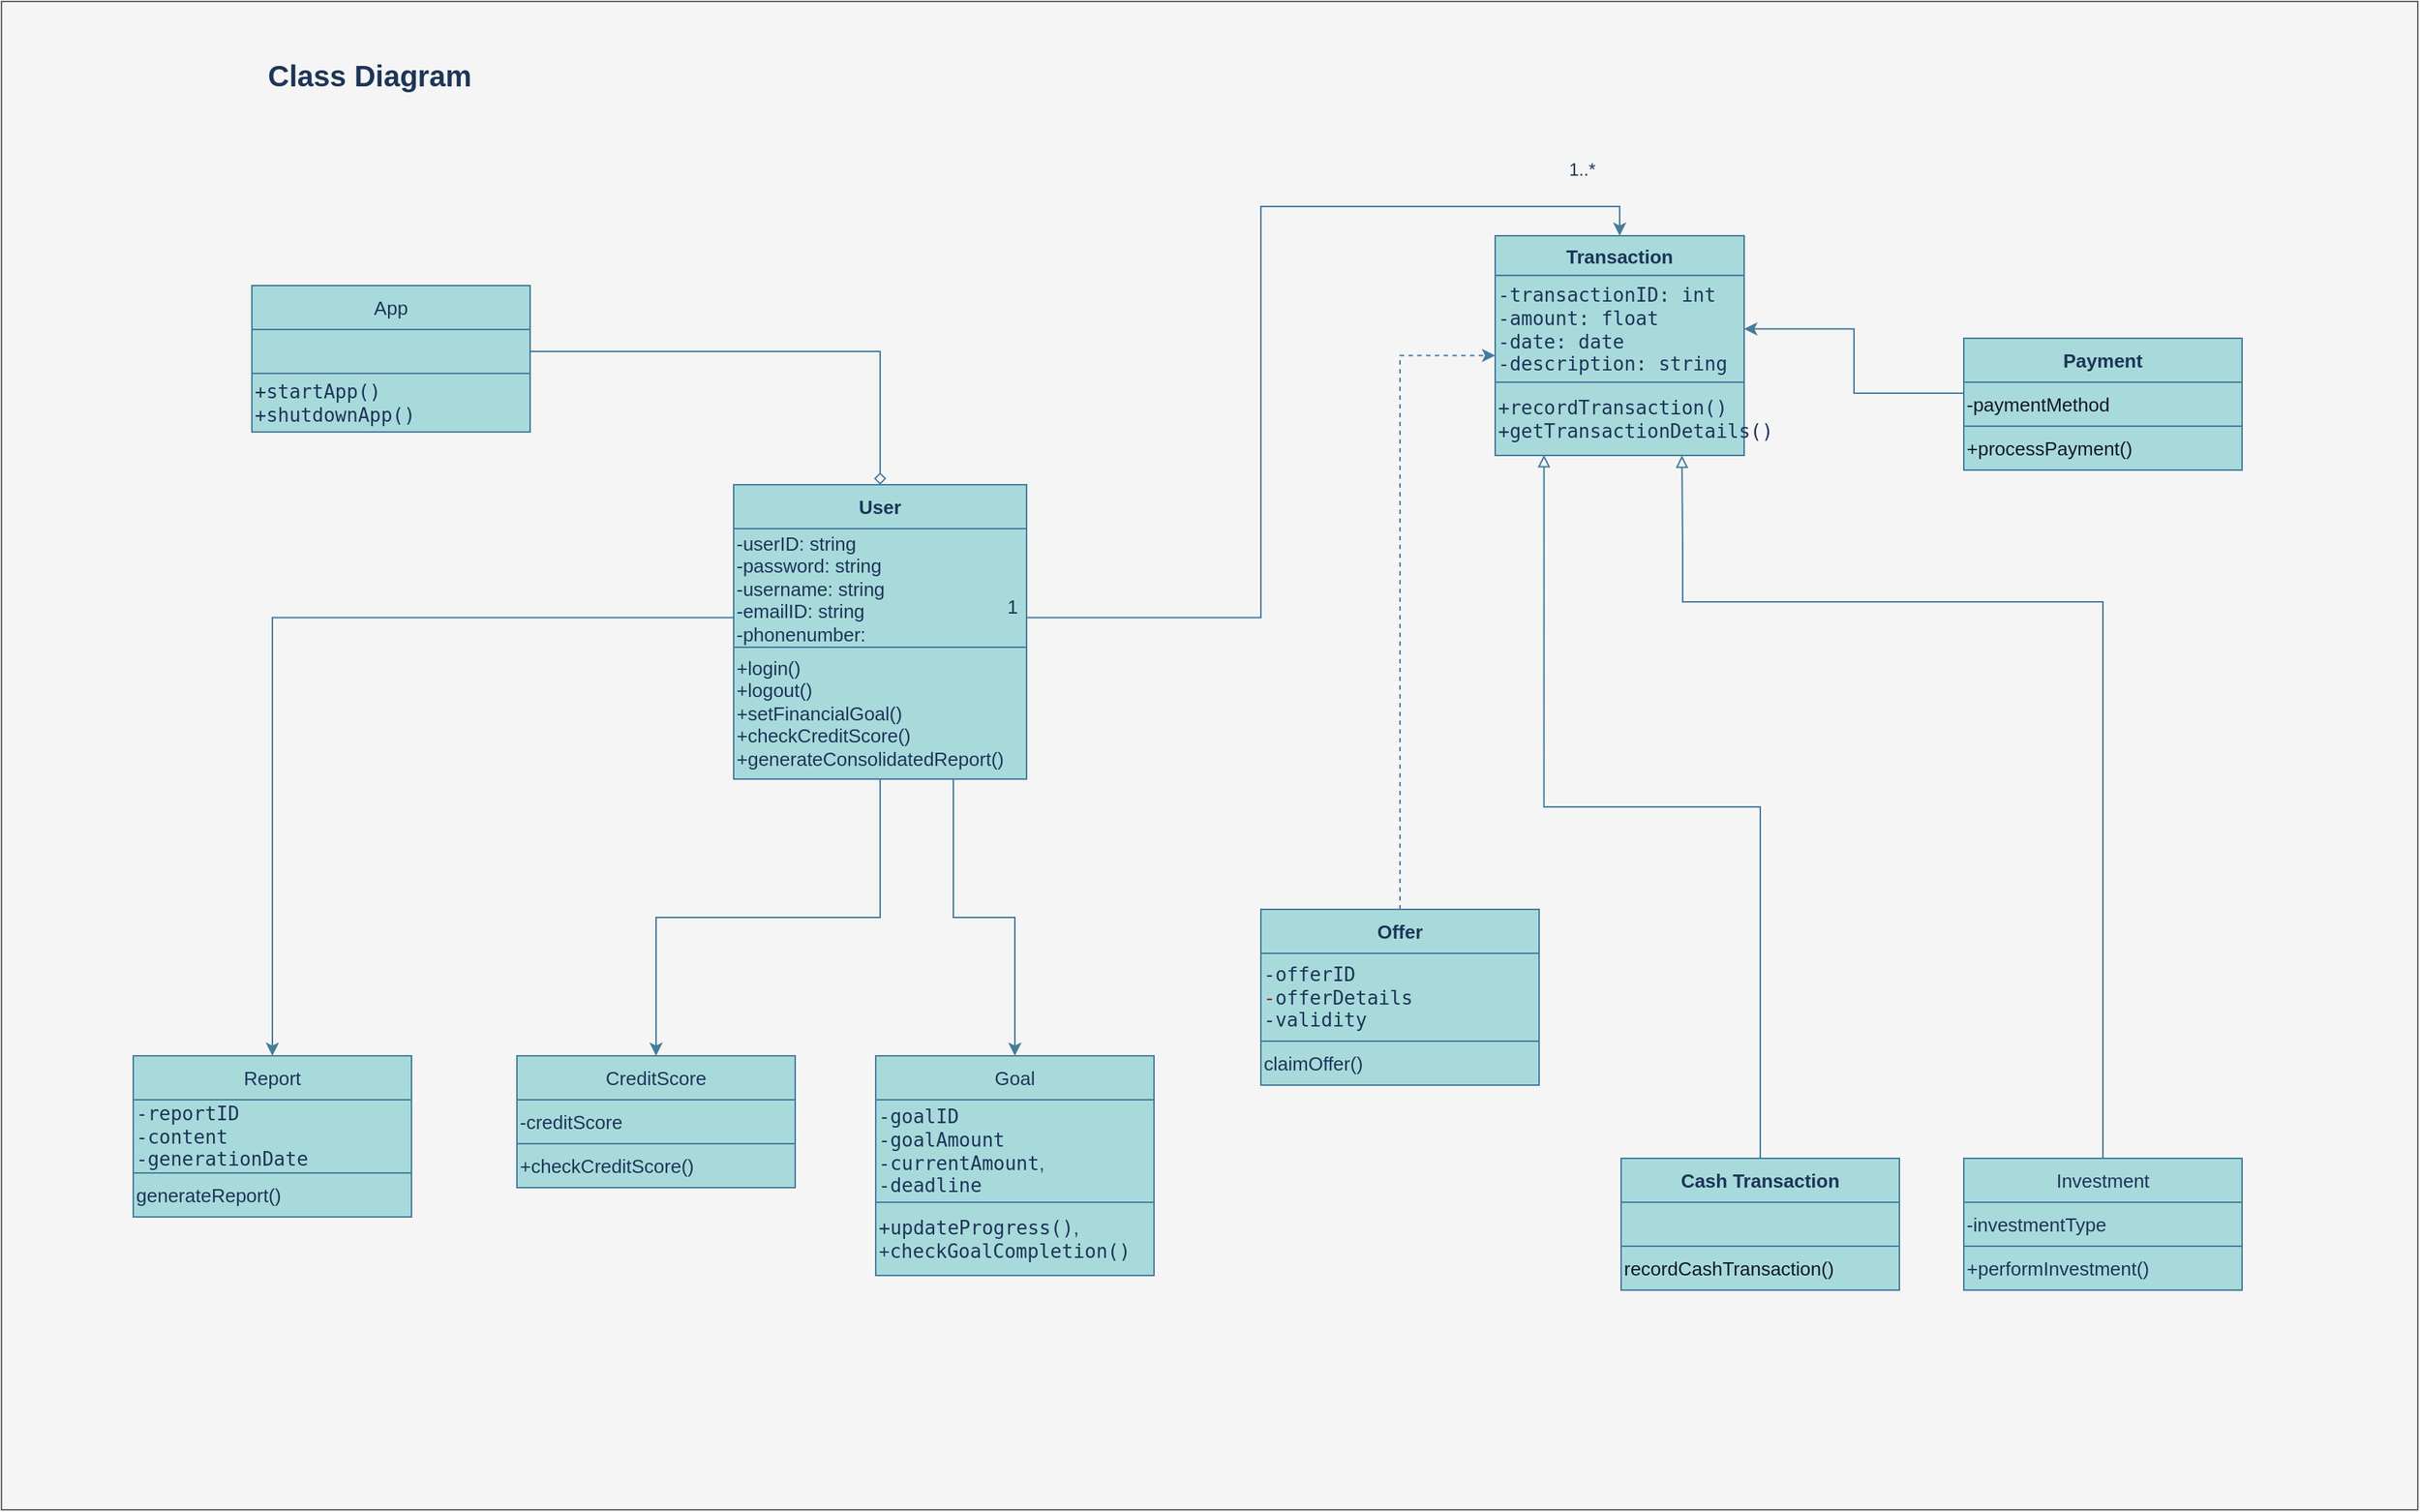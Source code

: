 <mxfile version="22.1.5" type="device">
  <diagram id="C5RBs43oDa-KdzZeNtuy" name="Page-1">
    <mxGraphModel dx="2586" dy="1241" grid="1" gridSize="10" guides="1" tooltips="1" connect="1" arrows="1" fold="1" page="1" pageScale="1" pageWidth="827" pageHeight="1169" math="0" shadow="0">
      <root>
        <mxCell id="WIyWlLk6GJQsqaUBKTNV-0" />
        <mxCell id="WIyWlLk6GJQsqaUBKTNV-1" parent="WIyWlLk6GJQsqaUBKTNV-0" />
        <mxCell id="Fd76TF8CarXc3OrAhvnu-75" value="" style="rounded=0;whiteSpace=wrap;html=1;strokeColor=#666666;fontColor=#333333;fillColor=#f5f5f5;" vertex="1" parent="WIyWlLk6GJQsqaUBKTNV-1">
          <mxGeometry x="40" width="1650" height="1030" as="geometry" />
        </mxCell>
        <mxCell id="Fd76TF8CarXc3OrAhvnu-18" value="Payment" style="rounded=0;html=1;fontStyle=1;fontSize=13;fontFamily=Helvetica;labelBackgroundColor=none;fillColor=#A8DADC;strokeColor=#457B9D;fontColor=#1D3557;labelBorderColor=none;whiteSpace=wrap;" vertex="1" parent="WIyWlLk6GJQsqaUBKTNV-1">
          <mxGeometry x="1380" y="230" width="190" height="30" as="geometry" />
        </mxCell>
        <mxCell id="Fd76TF8CarXc3OrAhvnu-73" style="edgeStyle=orthogonalEdgeStyle;rounded=0;orthogonalLoop=1;jettySize=auto;html=1;exitX=0;exitY=0.25;exitDx=0;exitDy=0;entryX=1;entryY=0.5;entryDx=0;entryDy=0;strokeColor=#457B9D;fontColor=#1D3557;fillColor=#A8DADC;fontSize=13;" edge="1" parent="WIyWlLk6GJQsqaUBKTNV-1" source="Fd76TF8CarXc3OrAhvnu-19" target="Fd76TF8CarXc3OrAhvnu-16">
          <mxGeometry relative="1" as="geometry" />
        </mxCell>
        <mxCell id="Fd76TF8CarXc3OrAhvnu-19" value="&lt;span style=&quot;color: rgb(17, 24, 39); font-size: 13px; font-style: normal; font-variant-ligatures: normal; font-variant-caps: normal; letter-spacing: normal; orphans: 2; text-indent: 0px; text-transform: none; widows: 2; word-spacing: 0px; -webkit-text-stroke-width: 0px; text-decoration-thickness: initial; text-decoration-style: initial; text-decoration-color: initial; float: none; display: inline !important;&quot;&gt;-paymentMethod&lt;/span&gt;" style="rounded=0;html=1;align=left;fontStyle=0;fontSize=13;fontFamily=Helvetica;labelBackgroundColor=none;fillColor=#A8DADC;strokeColor=#457B9D;fontColor=#1D3557;labelBorderColor=none;whiteSpace=wrap;" vertex="1" parent="WIyWlLk6GJQsqaUBKTNV-1">
          <mxGeometry x="1380" y="260" width="190" height="30" as="geometry" />
        </mxCell>
        <mxCell id="Fd76TF8CarXc3OrAhvnu-20" value="&lt;span style=&quot;color: rgb(17, 24, 39); font-size: 13px; font-style: normal; font-variant-ligatures: normal; font-variant-caps: normal; letter-spacing: normal; orphans: 2; text-align: left; text-indent: 0px; text-transform: none; widows: 2; word-spacing: 0px; -webkit-text-stroke-width: 0px; text-decoration-thickness: initial; text-decoration-style: initial; text-decoration-color: initial; float: none; display: inline !important;&quot;&gt;+processPayment()&lt;/span&gt;" style="rounded=0;html=1;align=left;fontStyle=0;fontSize=13;fontFamily=Helvetica;labelBackgroundColor=none;fillColor=#A8DADC;strokeColor=#457B9D;fontColor=#1D3557;labelBorderColor=none;whiteSpace=wrap;" vertex="1" parent="WIyWlLk6GJQsqaUBKTNV-1">
          <mxGeometry x="1380" y="290" width="190" height="30" as="geometry" />
        </mxCell>
        <mxCell id="Fd76TF8CarXc3OrAhvnu-58" style="edgeStyle=orthogonalEdgeStyle;rounded=0;orthogonalLoop=1;jettySize=auto;html=1;exitX=0.5;exitY=0;exitDx=0;exitDy=0;entryX=0.196;entryY=0.992;entryDx=0;entryDy=0;strokeColor=#457B9D;fontColor=default;fillColor=#A8DADC;endArrow=block;endFill=0;labelBorderColor=none;labelBackgroundColor=none;entryPerimeter=0;fontSize=13;" edge="1" parent="WIyWlLk6GJQsqaUBKTNV-1" source="Fd76TF8CarXc3OrAhvnu-21" target="Fd76TF8CarXc3OrAhvnu-17">
          <mxGeometry relative="1" as="geometry" />
        </mxCell>
        <mxCell id="Fd76TF8CarXc3OrAhvnu-21" value="Cash Transaction" style="rounded=0;html=1;fontStyle=1;fontSize=13;fontFamily=Helvetica;labelBackgroundColor=none;fillColor=#A8DADC;strokeColor=#457B9D;fontColor=#1D3557;labelBorderColor=none;whiteSpace=wrap;" vertex="1" parent="WIyWlLk6GJQsqaUBKTNV-1">
          <mxGeometry x="1146" y="790" width="190" height="30" as="geometry" />
        </mxCell>
        <mxCell id="Fd76TF8CarXc3OrAhvnu-22" value="" style="rounded=0;html=1;align=left;fontStyle=0;fontSize=13;fontFamily=Helvetica;labelBackgroundColor=none;fillColor=#A8DADC;strokeColor=#457B9D;fontColor=#1D3557;labelBorderColor=none;whiteSpace=wrap;" vertex="1" parent="WIyWlLk6GJQsqaUBKTNV-1">
          <mxGeometry x="1146" y="820" width="190" height="30" as="geometry" />
        </mxCell>
        <mxCell id="Fd76TF8CarXc3OrAhvnu-23" value="&lt;font style=&quot;font-size: 13px;&quot;&gt;&lt;span style=&quot;color: rgb(17, 24, 39); font-style: normal; font-variant-ligatures: normal; font-variant-caps: normal; letter-spacing: normal; orphans: 2; text-align: left; text-indent: 0px; text-transform: none; widows: 2; word-spacing: 0px; -webkit-text-stroke-width: 0px; text-decoration-thickness: initial; text-decoration-style: initial; text-decoration-color: initial; float: none; font-size: 13px; display: inline !important;&quot;&gt;recordCashTransaction()&lt;/span&gt;&lt;br style=&quot;font-size: 13px;&quot;&gt;&lt;/font&gt;" style="rounded=0;html=1;align=left;fontStyle=0;fontSize=13;fontFamily=Helvetica;labelBackgroundColor=none;fillColor=#A8DADC;strokeColor=#457B9D;fontColor=#1D3557;labelBorderColor=none;whiteSpace=wrap;" vertex="1" parent="WIyWlLk6GJQsqaUBKTNV-1">
          <mxGeometry x="1146" y="850" width="190" height="30" as="geometry" />
        </mxCell>
        <mxCell id="Fd76TF8CarXc3OrAhvnu-43" value="" style="group;fontStyle=0;fontSize=13;fontFamily=Helvetica;labelBackgroundColor=none;fontColor=#1D3557;rounded=0;labelBorderColor=none;whiteSpace=wrap;" vertex="1" connectable="0" parent="WIyWlLk6GJQsqaUBKTNV-1">
          <mxGeometry x="130" y="720" width="190" height="210" as="geometry" />
        </mxCell>
        <mxCell id="Fd76TF8CarXc3OrAhvnu-44" value="Report" style="rounded=0;html=1;fontStyle=0;fontSize=13;fontFamily=Helvetica;labelBackgroundColor=none;fillColor=#A8DADC;strokeColor=#457B9D;fontColor=#1D3557;labelBorderColor=none;whiteSpace=wrap;" vertex="1" parent="Fd76TF8CarXc3OrAhvnu-43">
          <mxGeometry width="190" height="30" as="geometry" />
        </mxCell>
        <mxCell id="Fd76TF8CarXc3OrAhvnu-45" value="&lt;code style=&quot;border: 0px solid rgb(217, 217, 227); box-sizing: border-box; --tw-border-spacing-x: 0; --tw-border-spacing-y: 0; --tw-translate-x: 0; --tw-translate-y: 0; --tw-rotate: 0; --tw-skew-x: 0; --tw-skew-y: 0; --tw-scale-x: 1; --tw-scale-y: 1; --tw-pan-x: ; --tw-pan-y: ; --tw-pinch-zoom: ; --tw-scroll-snap-strictness: proximity; --tw-gradient-from-position: ; --tw-gradient-via-position: ; --tw-gradient-to-position: ; --tw-ordinal: ; --tw-slashed-zero: ; --tw-numeric-figure: ; --tw-numeric-spacing: ; --tw-numeric-fraction: ; --tw-ring-inset: ; --tw-ring-offset-width: 0px; --tw-ring-offset-color: #fff; --tw-ring-color: rgba(69,89,164,.5); --tw-ring-offset-shadow: 0 0 transparent; --tw-ring-shadow: 0 0 transparent; --tw-shadow: 0 0 transparent; --tw-shadow-colored: 0 0 transparent; --tw-blur: ; --tw-brightness: ; --tw-contrast: ; --tw-grayscale: ; --tw-hue-rotate: ; --tw-invert: ; --tw-saturate: ; --tw-sepia: ; --tw-drop-shadow: ; --tw-backdrop-blur: ; --tw-backdrop-brightness: ; --tw-backdrop-contrast: ; --tw-backdrop-grayscale: ; --tw-backdrop-hue-rotate: ; --tw-backdrop-invert: ; --tw-backdrop-opacity: ; --tw-backdrop-saturate: ; --tw-backdrop-sepia: ; font-size: 13px;&quot;&gt;&lt;font style=&quot;font-size: 13px;&quot;&gt;-reportID&lt;/font&gt;&lt;font style=&quot;font-size: 13px;&quot;&gt;&lt;br style=&quot;font-size: 13px;&quot;&gt;&lt;/font&gt;&lt;/code&gt;&lt;code style=&quot;border: 0px solid rgb(217, 217, 227); box-sizing: border-box; --tw-border-spacing-x: 0; --tw-border-spacing-y: 0; --tw-translate-x: 0; --tw-translate-y: 0; --tw-rotate: 0; --tw-skew-x: 0; --tw-skew-y: 0; --tw-scale-x: 1; --tw-scale-y: 1; --tw-pan-x: ; --tw-pan-y: ; --tw-pinch-zoom: ; --tw-scroll-snap-strictness: proximity; --tw-gradient-from-position: ; --tw-gradient-via-position: ; --tw-gradient-to-position: ; --tw-ordinal: ; --tw-slashed-zero: ; --tw-numeric-figure: ; --tw-numeric-spacing: ; --tw-numeric-fraction: ; --tw-ring-inset: ; --tw-ring-offset-width: 0px; --tw-ring-offset-color: #fff; --tw-ring-color: rgba(69,89,164,.5); --tw-ring-offset-shadow: 0 0 transparent; --tw-ring-shadow: 0 0 transparent; --tw-shadow: 0 0 transparent; --tw-shadow-colored: 0 0 transparent; --tw-blur: ; --tw-brightness: ; --tw-contrast: ; --tw-grayscale: ; --tw-hue-rotate: ; --tw-invert: ; --tw-saturate: ; --tw-sepia: ; --tw-drop-shadow: ; --tw-backdrop-blur: ; --tw-backdrop-brightness: ; --tw-backdrop-contrast: ; --tw-backdrop-grayscale: ; --tw-backdrop-hue-rotate: ; --tw-backdrop-invert: ; --tw-backdrop-opacity: ; --tw-backdrop-saturate: ; --tw-backdrop-sepia: ; font-size: 13px;&quot;&gt;&lt;font style=&quot;font-size: 13px;&quot;&gt;-content&lt;/font&gt;&lt;font style=&quot;font-size: 13px;&quot;&gt;&lt;br style=&quot;font-size: 13px;&quot;&gt;&lt;/font&gt;&lt;/code&gt;&lt;code style=&quot;border: 0px solid rgb(217, 217, 227); box-sizing: border-box; --tw-border-spacing-x: 0; --tw-border-spacing-y: 0; --tw-translate-x: 0; --tw-translate-y: 0; --tw-rotate: 0; --tw-skew-x: 0; --tw-skew-y: 0; --tw-scale-x: 1; --tw-scale-y: 1; --tw-pan-x: ; --tw-pan-y: ; --tw-pinch-zoom: ; --tw-scroll-snap-strictness: proximity; --tw-gradient-from-position: ; --tw-gradient-via-position: ; --tw-gradient-to-position: ; --tw-ordinal: ; --tw-slashed-zero: ; --tw-numeric-figure: ; --tw-numeric-spacing: ; --tw-numeric-fraction: ; --tw-ring-inset: ; --tw-ring-offset-width: 0px; --tw-ring-offset-color: #fff; --tw-ring-color: rgba(69,89,164,.5); --tw-ring-offset-shadow: 0 0 transparent; --tw-ring-shadow: 0 0 transparent; --tw-shadow: 0 0 transparent; --tw-shadow-colored: 0 0 transparent; --tw-blur: ; --tw-brightness: ; --tw-contrast: ; --tw-grayscale: ; --tw-hue-rotate: ; --tw-invert: ; --tw-saturate: ; --tw-sepia: ; --tw-drop-shadow: ; --tw-backdrop-blur: ; --tw-backdrop-brightness: ; --tw-backdrop-contrast: ; --tw-backdrop-grayscale: ; --tw-backdrop-hue-rotate: ; --tw-backdrop-invert: ; --tw-backdrop-opacity: ; --tw-backdrop-saturate: ; --tw-backdrop-sepia: ; font-size: 13px;&quot;&gt;&lt;font style=&quot;font-size: 13px;&quot;&gt;-&lt;/font&gt;&lt;/code&gt;&lt;code style=&quot;border: 0px solid rgb(217, 217, 227); box-sizing: border-box; --tw-border-spacing-x: 0; --tw-border-spacing-y: 0; --tw-translate-x: 0; --tw-translate-y: 0; --tw-rotate: 0; --tw-skew-x: 0; --tw-skew-y: 0; --tw-scale-x: 1; --tw-scale-y: 1; --tw-pan-x: ; --tw-pan-y: ; --tw-pinch-zoom: ; --tw-scroll-snap-strictness: proximity; --tw-gradient-from-position: ; --tw-gradient-via-position: ; --tw-gradient-to-position: ; --tw-ordinal: ; --tw-slashed-zero: ; --tw-numeric-figure: ; --tw-numeric-spacing: ; --tw-numeric-fraction: ; --tw-ring-inset: ; --tw-ring-offset-width: 0px; --tw-ring-offset-color: #fff; --tw-ring-color: rgba(69,89,164,.5); --tw-ring-offset-shadow: 0 0 transparent; --tw-ring-shadow: 0 0 transparent; --tw-shadow: 0 0 transparent; --tw-shadow-colored: 0 0 transparent; --tw-blur: ; --tw-brightness: ; --tw-contrast: ; --tw-grayscale: ; --tw-hue-rotate: ; --tw-invert: ; --tw-saturate: ; --tw-sepia: ; --tw-drop-shadow: ; --tw-backdrop-blur: ; --tw-backdrop-brightness: ; --tw-backdrop-contrast: ; --tw-backdrop-grayscale: ; --tw-backdrop-hue-rotate: ; --tw-backdrop-invert: ; --tw-backdrop-opacity: ; --tw-backdrop-saturate: ; --tw-backdrop-sepia: ; font-size: 13px;&quot;&gt;generationDate&lt;/code&gt;" style="rounded=0;html=1;align=left;fontStyle=0;fontSize=13;fontFamily=Helvetica;labelBackgroundColor=none;fillColor=#A8DADC;strokeColor=#457B9D;fontColor=#1D3557;labelBorderColor=none;whiteSpace=wrap;" vertex="1" parent="Fd76TF8CarXc3OrAhvnu-43">
          <mxGeometry y="30" width="190" height="50" as="geometry" />
        </mxCell>
        <mxCell id="Fd76TF8CarXc3OrAhvnu-46" value="&lt;font style=&quot;font-size: 13px;&quot;&gt;generateReport()&lt;/font&gt;" style="rounded=0;html=1;align=left;fontStyle=0;fontSize=13;fontFamily=Helvetica;labelBackgroundColor=none;fillColor=#A8DADC;strokeColor=#457B9D;fontColor=#1D3557;labelBorderColor=none;whiteSpace=wrap;" vertex="1" parent="Fd76TF8CarXc3OrAhvnu-43">
          <mxGeometry y="80" width="190" height="30" as="geometry" />
        </mxCell>
        <mxCell id="Fd76TF8CarXc3OrAhvnu-47" value="" style="group;fontStyle=0;fontSize=13;fontFamily=Helvetica;labelBackgroundColor=none;fontColor=#1D3557;rounded=0;labelBorderColor=none;whiteSpace=wrap;" vertex="1" connectable="0" parent="WIyWlLk6GJQsqaUBKTNV-1">
          <mxGeometry x="391" y="720" width="190" height="210" as="geometry" />
        </mxCell>
        <mxCell id="Fd76TF8CarXc3OrAhvnu-48" value="CreditScore" style="rounded=0;html=1;fontStyle=0;fontSize=13;fontFamily=Helvetica;labelBackgroundColor=none;fillColor=#A8DADC;strokeColor=#457B9D;fontColor=#1D3557;labelBorderColor=none;whiteSpace=wrap;" vertex="1" parent="Fd76TF8CarXc3OrAhvnu-47">
          <mxGeometry x="1" width="190" height="30" as="geometry" />
        </mxCell>
        <mxCell id="Fd76TF8CarXc3OrAhvnu-49" value="-creditScore" style="rounded=0;html=1;align=left;fontStyle=0;fontSize=13;fontFamily=Helvetica;labelBackgroundColor=none;fillColor=#A8DADC;strokeColor=#457B9D;fontColor=#1D3557;labelBorderColor=none;whiteSpace=wrap;" vertex="1" parent="Fd76TF8CarXc3OrAhvnu-47">
          <mxGeometry x="1" y="30" width="190" height="30" as="geometry" />
        </mxCell>
        <mxCell id="Fd76TF8CarXc3OrAhvnu-50" value="+checkCreditScore()" style="rounded=0;html=1;align=left;fontStyle=0;fontSize=13;fontFamily=Helvetica;labelBackgroundColor=none;fillColor=#A8DADC;strokeColor=#457B9D;fontColor=#1D3557;labelBorderColor=none;whiteSpace=wrap;" vertex="1" parent="Fd76TF8CarXc3OrAhvnu-47">
          <mxGeometry x="1" y="60" width="190" height="30" as="geometry" />
        </mxCell>
        <mxCell id="Fd76TF8CarXc3OrAhvnu-55" value="" style="group;fontStyle=0;fontSize=13;fontFamily=Helvetica;labelBackgroundColor=none;fontColor=#1D3557;rounded=0;labelBorderColor=none;whiteSpace=wrap;" vertex="1" connectable="0" parent="WIyWlLk6GJQsqaUBKTNV-1">
          <mxGeometry x="1060" y="160" width="170" height="190" as="geometry" />
        </mxCell>
        <mxCell id="Fd76TF8CarXc3OrAhvnu-15" value="Transaction" style="rounded=0;html=1;fontStyle=1;fontSize=13;fontFamily=Helvetica;labelBackgroundColor=none;fillColor=#A8DADC;strokeColor=#457B9D;fontColor=#1D3557;labelBorderColor=none;whiteSpace=wrap;" vertex="1" parent="Fd76TF8CarXc3OrAhvnu-55">
          <mxGeometry width="170" height="27.143" as="geometry" />
        </mxCell>
        <mxCell id="Fd76TF8CarXc3OrAhvnu-16" value="&lt;font style=&quot;font-size: 13px;&quot;&gt;&lt;code style=&quot;border: 0px solid rgb(217, 217, 227); box-sizing: border-box; --tw-border-spacing-x: 0; --tw-border-spacing-y: 0; --tw-translate-x: 0; --tw-translate-y: 0; --tw-rotate: 0; --tw-skew-x: 0; --tw-skew-y: 0; --tw-scale-x: 1; --tw-scale-y: 1; --tw-pan-x: ; --tw-pan-y: ; --tw-pinch-zoom: ; --tw-scroll-snap-strictness: proximity; --tw-gradient-from-position: ; --tw-gradient-via-position: ; --tw-gradient-to-position: ; --tw-ordinal: ; --tw-slashed-zero: ; --tw-numeric-figure: ; --tw-numeric-spacing: ; --tw-numeric-fraction: ; --tw-ring-inset: ; --tw-ring-offset-width: 0px; --tw-ring-offset-color: #fff; --tw-ring-color: rgba(69,89,164,.5); --tw-ring-offset-shadow: 0 0 transparent; --tw-ring-shadow: 0 0 transparent; --tw-shadow: 0 0 transparent; --tw-shadow-colored: 0 0 transparent; --tw-blur: ; --tw-brightness: ; --tw-contrast: ; --tw-grayscale: ; --tw-hue-rotate: ; --tw-invert: ; --tw-saturate: ; --tw-sepia: ; --tw-drop-shadow: ; --tw-backdrop-blur: ; --tw-backdrop-brightness: ; --tw-backdrop-contrast: ; --tw-backdrop-grayscale: ; --tw-backdrop-hue-rotate: ; --tw-backdrop-invert: ; --tw-backdrop-opacity: ; --tw-backdrop-saturate: ; --tw-backdrop-sepia: ; color: var(--tw-prose-code); font-size: 13px;&quot;&gt;-transactionID: int&lt;/code&gt;&lt;br style=&quot;font-size: 13px;&quot;&gt;&lt;code style=&quot;border: 0px solid rgb(217, 217, 227); box-sizing: border-box; --tw-border-spacing-x: 0; --tw-border-spacing-y: 0; --tw-translate-x: 0; --tw-translate-y: 0; --tw-rotate: 0; --tw-skew-x: 0; --tw-skew-y: 0; --tw-scale-x: 1; --tw-scale-y: 1; --tw-pan-x: ; --tw-pan-y: ; --tw-pinch-zoom: ; --tw-scroll-snap-strictness: proximity; --tw-gradient-from-position: ; --tw-gradient-via-position: ; --tw-gradient-to-position: ; --tw-ordinal: ; --tw-slashed-zero: ; --tw-numeric-figure: ; --tw-numeric-spacing: ; --tw-numeric-fraction: ; --tw-ring-inset: ; --tw-ring-offset-width: 0px; --tw-ring-offset-color: #fff; --tw-ring-color: rgba(69,89,164,.5); --tw-ring-offset-shadow: 0 0 transparent; --tw-ring-shadow: 0 0 transparent; --tw-shadow: 0 0 transparent; --tw-shadow-colored: 0 0 transparent; --tw-blur: ; --tw-brightness: ; --tw-contrast: ; --tw-grayscale: ; --tw-hue-rotate: ; --tw-invert: ; --tw-saturate: ; --tw-sepia: ; --tw-drop-shadow: ; --tw-backdrop-blur: ; --tw-backdrop-brightness: ; --tw-backdrop-contrast: ; --tw-backdrop-grayscale: ; --tw-backdrop-hue-rotate: ; --tw-backdrop-invert: ; --tw-backdrop-opacity: ; --tw-backdrop-saturate: ; --tw-backdrop-sepia: ; color: var(--tw-prose-code); font-size: 13px;&quot;&gt;-amount: float&lt;/code&gt;&lt;span style=&quot;color: rgb(55, 65, 81); font-size: 13px;&quot;&gt;&lt;br style=&quot;font-size: 13px;&quot;&gt;&lt;/span&gt;&lt;code style=&quot;border: 0px solid rgb(217, 217, 227); box-sizing: border-box; --tw-border-spacing-x: 0; --tw-border-spacing-y: 0; --tw-translate-x: 0; --tw-translate-y: 0; --tw-rotate: 0; --tw-skew-x: 0; --tw-skew-y: 0; --tw-scale-x: 1; --tw-scale-y: 1; --tw-pan-x: ; --tw-pan-y: ; --tw-pinch-zoom: ; --tw-scroll-snap-strictness: proximity; --tw-gradient-from-position: ; --tw-gradient-via-position: ; --tw-gradient-to-position: ; --tw-ordinal: ; --tw-slashed-zero: ; --tw-numeric-figure: ; --tw-numeric-spacing: ; --tw-numeric-fraction: ; --tw-ring-inset: ; --tw-ring-offset-width: 0px; --tw-ring-offset-color: #fff; --tw-ring-color: rgba(69,89,164,.5); --tw-ring-offset-shadow: 0 0 transparent; --tw-ring-shadow: 0 0 transparent; --tw-shadow: 0 0 transparent; --tw-shadow-colored: 0 0 transparent; --tw-blur: ; --tw-brightness: ; --tw-contrast: ; --tw-grayscale: ; --tw-hue-rotate: ; --tw-invert: ; --tw-saturate: ; --tw-sepia: ; --tw-drop-shadow: ; --tw-backdrop-blur: ; --tw-backdrop-brightness: ; --tw-backdrop-contrast: ; --tw-backdrop-grayscale: ; --tw-backdrop-hue-rotate: ; --tw-backdrop-invert: ; --tw-backdrop-opacity: ; --tw-backdrop-saturate: ; --tw-backdrop-sepia: ; color: var(--tw-prose-code); font-size: 13px;&quot;&gt;-date: date&lt;/code&gt;&lt;span style=&quot;color: rgb(55, 65, 81); font-size: 13px;&quot;&gt;&lt;br style=&quot;font-size: 13px;&quot;&gt;&lt;/span&gt;&lt;code style=&quot;border: 0px solid rgb(217, 217, 227); box-sizing: border-box; --tw-border-spacing-x: 0; --tw-border-spacing-y: 0; --tw-translate-x: 0; --tw-translate-y: 0; --tw-rotate: 0; --tw-skew-x: 0; --tw-skew-y: 0; --tw-scale-x: 1; --tw-scale-y: 1; --tw-pan-x: ; --tw-pan-y: ; --tw-pinch-zoom: ; --tw-scroll-snap-strictness: proximity; --tw-gradient-from-position: ; --tw-gradient-via-position: ; --tw-gradient-to-position: ; --tw-ordinal: ; --tw-slashed-zero: ; --tw-numeric-figure: ; --tw-numeric-spacing: ; --tw-numeric-fraction: ; --tw-ring-inset: ; --tw-ring-offset-width: 0px; --tw-ring-offset-color: #fff; --tw-ring-color: rgba(69,89,164,.5); --tw-ring-offset-shadow: 0 0 transparent; --tw-ring-shadow: 0 0 transparent; --tw-shadow: 0 0 transparent; --tw-shadow-colored: 0 0 transparent; --tw-blur: ; --tw-brightness: ; --tw-contrast: ; --tw-grayscale: ; --tw-hue-rotate: ; --tw-invert: ; --tw-saturate: ; --tw-sepia: ; --tw-drop-shadow: ; --tw-backdrop-blur: ; --tw-backdrop-brightness: ; --tw-backdrop-contrast: ; --tw-backdrop-grayscale: ; --tw-backdrop-hue-rotate: ; --tw-backdrop-invert: ; --tw-backdrop-opacity: ; --tw-backdrop-saturate: ; --tw-backdrop-sepia: ; color: var(--tw-prose-code); font-size: 13px;&quot;&gt;-description: string&lt;/code&gt;&lt;/font&gt;" style="rounded=0;html=1;align=left;fontStyle=0;fontSize=13;fontFamily=Helvetica;labelBackgroundColor=none;fillColor=#A8DADC;strokeColor=#457B9D;fontColor=#1D3557;labelBorderColor=none;whiteSpace=wrap;" vertex="1" parent="Fd76TF8CarXc3OrAhvnu-55">
          <mxGeometry y="27.14" width="170" height="72.86" as="geometry" />
        </mxCell>
        <mxCell id="Fd76TF8CarXc3OrAhvnu-17" value="&lt;code style=&quot;border: 0px solid rgb(217, 217, 227); box-sizing: border-box; --tw-border-spacing-x: 0; --tw-border-spacing-y: 0; --tw-translate-x: 0; --tw-translate-y: 0; --tw-rotate: 0; --tw-skew-x: 0; --tw-skew-y: 0; --tw-scale-x: 1; --tw-scale-y: 1; --tw-pan-x: ; --tw-pan-y: ; --tw-pinch-zoom: ; --tw-scroll-snap-strictness: proximity; --tw-gradient-from-position: ; --tw-gradient-via-position: ; --tw-gradient-to-position: ; --tw-ordinal: ; --tw-slashed-zero: ; --tw-numeric-figure: ; --tw-numeric-spacing: ; --tw-numeric-fraction: ; --tw-ring-inset: ; --tw-ring-offset-width: 0px; --tw-ring-offset-color: #fff; --tw-ring-color: rgba(69,89,164,.5); --tw-ring-offset-shadow: 0 0 transparent; --tw-ring-shadow: 0 0 transparent; --tw-shadow: 0 0 transparent; --tw-shadow-colored: 0 0 transparent; --tw-blur: ; --tw-brightness: ; --tw-contrast: ; --tw-grayscale: ; --tw-hue-rotate: ; --tw-invert: ; --tw-saturate: ; --tw-sepia: ; --tw-drop-shadow: ; --tw-backdrop-blur: ; --tw-backdrop-brightness: ; --tw-backdrop-contrast: ; --tw-backdrop-grayscale: ; --tw-backdrop-hue-rotate: ; --tw-backdrop-invert: ; --tw-backdrop-opacity: ; --tw-backdrop-saturate: ; --tw-backdrop-sepia: ; color: var(--tw-prose-code); font-size: 13px;&quot;&gt;&lt;font style=&quot;font-size: 13px;&quot;&gt;&lt;span style=&quot;font-size: 13px;&quot;&gt;+recordTransaction()&lt;/span&gt;&lt;/font&gt;&lt;font style=&quot;font-size: 13px;&quot;&gt;&lt;br style=&quot;font-size: 13px;&quot;&gt;&lt;/font&gt;&lt;/code&gt;&lt;code style=&quot;border: 0px solid rgb(217, 217, 227); box-sizing: border-box; --tw-border-spacing-x: 0; --tw-border-spacing-y: 0; --tw-translate-x: 0; --tw-translate-y: 0; --tw-rotate: 0; --tw-skew-x: 0; --tw-skew-y: 0; --tw-scale-x: 1; --tw-scale-y: 1; --tw-pan-x: ; --tw-pan-y: ; --tw-pinch-zoom: ; --tw-scroll-snap-strictness: proximity; --tw-gradient-from-position: ; --tw-gradient-via-position: ; --tw-gradient-to-position: ; --tw-ordinal: ; --tw-slashed-zero: ; --tw-numeric-figure: ; --tw-numeric-spacing: ; --tw-numeric-fraction: ; --tw-ring-inset: ; --tw-ring-offset-width: 0px; --tw-ring-offset-color: #fff; --tw-ring-color: rgba(69,89,164,.5); --tw-ring-offset-shadow: 0 0 transparent; --tw-ring-shadow: 0 0 transparent; --tw-shadow: 0 0 transparent; --tw-shadow-colored: 0 0 transparent; --tw-blur: ; --tw-brightness: ; --tw-contrast: ; --tw-grayscale: ; --tw-hue-rotate: ; --tw-invert: ; --tw-saturate: ; --tw-sepia: ; --tw-drop-shadow: ; --tw-backdrop-blur: ; --tw-backdrop-brightness: ; --tw-backdrop-contrast: ; --tw-backdrop-grayscale: ; --tw-backdrop-hue-rotate: ; --tw-backdrop-invert: ; --tw-backdrop-opacity: ; --tw-backdrop-saturate: ; --tw-backdrop-sepia: ; font-size: 13px; color: var(--tw-prose-code);&quot;&gt;+getTransactionDetails()&lt;/code&gt;" style="rounded=0;html=1;align=left;fontStyle=0;fontSize=13;fontFamily=Helvetica;labelBackgroundColor=none;fillColor=#A8DADC;strokeColor=#457B9D;fontColor=#1D3557;labelBorderColor=none;whiteSpace=wrap;" vertex="1" parent="Fd76TF8CarXc3OrAhvnu-55">
          <mxGeometry y="100" width="170" height="50" as="geometry" />
        </mxCell>
        <mxCell id="Fd76TF8CarXc3OrAhvnu-60" style="edgeStyle=orthogonalEdgeStyle;rounded=0;orthogonalLoop=1;jettySize=auto;html=1;exitX=0.5;exitY=0;exitDx=0;exitDy=0;strokeColor=#457B9D;fontColor=default;fillColor=#A8DADC;endArrow=block;endFill=0;labelBorderColor=none;labelBackgroundColor=none;entryX=0.75;entryY=1;entryDx=0;entryDy=0;fontSize=13;" edge="1" parent="WIyWlLk6GJQsqaUBKTNV-1" source="Fd76TF8CarXc3OrAhvnu-31" target="Fd76TF8CarXc3OrAhvnu-17">
          <mxGeometry relative="1" as="geometry">
            <mxPoint x="1156" y="330" as="targetPoint" />
            <Array as="points">
              <mxPoint x="1475" y="410" />
              <mxPoint x="1188" y="410" />
              <mxPoint x="1188" y="370" />
            </Array>
          </mxGeometry>
        </mxCell>
        <mxCell id="Fd76TF8CarXc3OrAhvnu-36" value="Goal" style="rounded=0;html=1;fontStyle=0;fontSize=13;fontFamily=Helvetica;labelBackgroundColor=none;fillColor=#A8DADC;strokeColor=#457B9D;fontColor=#1D3557;labelBorderColor=none;whiteSpace=wrap;" vertex="1" parent="WIyWlLk6GJQsqaUBKTNV-1">
          <mxGeometry x="637" y="720" width="190" height="30" as="geometry" />
        </mxCell>
        <mxCell id="Fd76TF8CarXc3OrAhvnu-37" value="&lt;code style=&quot;border: 0px solid rgb(217, 217, 227); box-sizing: border-box; --tw-border-spacing-x: 0; --tw-border-spacing-y: 0; --tw-translate-x: 0; --tw-translate-y: 0; --tw-rotate: 0; --tw-skew-x: 0; --tw-skew-y: 0; --tw-scale-x: 1; --tw-scale-y: 1; --tw-pan-x: ; --tw-pan-y: ; --tw-pinch-zoom: ; --tw-scroll-snap-strictness: proximity; --tw-gradient-from-position: ; --tw-gradient-via-position: ; --tw-gradient-to-position: ; --tw-ordinal: ; --tw-slashed-zero: ; --tw-numeric-figure: ; --tw-numeric-spacing: ; --tw-numeric-fraction: ; --tw-ring-inset: ; --tw-ring-offset-width: 0px; --tw-ring-offset-color: #fff; --tw-ring-color: rgba(69,89,164,.5); --tw-ring-offset-shadow: 0 0 transparent; --tw-ring-shadow: 0 0 transparent; --tw-shadow: 0 0 transparent; --tw-shadow-colored: 0 0 transparent; --tw-blur: ; --tw-brightness: ; --tw-contrast: ; --tw-grayscale: ; --tw-hue-rotate: ; --tw-invert: ; --tw-saturate: ; --tw-sepia: ; --tw-drop-shadow: ; --tw-backdrop-blur: ; --tw-backdrop-brightness: ; --tw-backdrop-contrast: ; --tw-backdrop-grayscale: ; --tw-backdrop-hue-rotate: ; --tw-backdrop-invert: ; --tw-backdrop-opacity: ; --tw-backdrop-saturate: ; --tw-backdrop-sepia: ; font-size: 13px;&quot;&gt;&lt;font style=&quot;font-size: 13px;&quot;&gt;-goalID&lt;/font&gt;&lt;font style=&quot;font-size: 13px;&quot;&gt;&lt;br style=&quot;font-size: 13px;&quot;&gt;&lt;/font&gt;&lt;/code&gt;&lt;code style=&quot;border: 0px solid rgb(217, 217, 227); box-sizing: border-box; --tw-border-spacing-x: 0; --tw-border-spacing-y: 0; --tw-translate-x: 0; --tw-translate-y: 0; --tw-rotate: 0; --tw-skew-x: 0; --tw-skew-y: 0; --tw-scale-x: 1; --tw-scale-y: 1; --tw-pan-x: ; --tw-pan-y: ; --tw-pinch-zoom: ; --tw-scroll-snap-strictness: proximity; --tw-gradient-from-position: ; --tw-gradient-via-position: ; --tw-gradient-to-position: ; --tw-ordinal: ; --tw-slashed-zero: ; --tw-numeric-figure: ; --tw-numeric-spacing: ; --tw-numeric-fraction: ; --tw-ring-inset: ; --tw-ring-offset-width: 0px; --tw-ring-offset-color: #fff; --tw-ring-color: rgba(69,89,164,.5); --tw-ring-offset-shadow: 0 0 transparent; --tw-ring-shadow: 0 0 transparent; --tw-shadow: 0 0 transparent; --tw-shadow-colored: 0 0 transparent; --tw-blur: ; --tw-brightness: ; --tw-contrast: ; --tw-grayscale: ; --tw-hue-rotate: ; --tw-invert: ; --tw-saturate: ; --tw-sepia: ; --tw-drop-shadow: ; --tw-backdrop-blur: ; --tw-backdrop-brightness: ; --tw-backdrop-contrast: ; --tw-backdrop-grayscale: ; --tw-backdrop-hue-rotate: ; --tw-backdrop-invert: ; --tw-backdrop-opacity: ; --tw-backdrop-saturate: ; --tw-backdrop-sepia: ; font-size: 13px;&quot;&gt;&lt;font style=&quot;font-size: 13px;&quot;&gt;-goalAmount&lt;/font&gt;&lt;font color=&quot;#374151&quot; style=&quot;font-size: 13px;&quot;&gt;&lt;br style=&quot;font-size: 13px;&quot;&gt;&lt;/font&gt;&lt;/code&gt;&lt;code style=&quot;border: 0px solid rgb(217, 217, 227); box-sizing: border-box; --tw-border-spacing-x: 0; --tw-border-spacing-y: 0; --tw-translate-x: 0; --tw-translate-y: 0; --tw-rotate: 0; --tw-skew-x: 0; --tw-skew-y: 0; --tw-scale-x: 1; --tw-scale-y: 1; --tw-pan-x: ; --tw-pan-y: ; --tw-pinch-zoom: ; --tw-scroll-snap-strictness: proximity; --tw-gradient-from-position: ; --tw-gradient-via-position: ; --tw-gradient-to-position: ; --tw-ordinal: ; --tw-slashed-zero: ; --tw-numeric-figure: ; --tw-numeric-spacing: ; --tw-numeric-fraction: ; --tw-ring-inset: ; --tw-ring-offset-width: 0px; --tw-ring-offset-color: #fff; --tw-ring-color: rgba(69,89,164,.5); --tw-ring-offset-shadow: 0 0 transparent; --tw-ring-shadow: 0 0 transparent; --tw-shadow: 0 0 transparent; --tw-shadow-colored: 0 0 transparent; --tw-blur: ; --tw-brightness: ; --tw-contrast: ; --tw-grayscale: ; --tw-hue-rotate: ; --tw-invert: ; --tw-saturate: ; --tw-sepia: ; --tw-drop-shadow: ; --tw-backdrop-blur: ; --tw-backdrop-brightness: ; --tw-backdrop-contrast: ; --tw-backdrop-grayscale: ; --tw-backdrop-hue-rotate: ; --tw-backdrop-invert: ; --tw-backdrop-opacity: ; --tw-backdrop-saturate: ; --tw-backdrop-sepia: ; font-size: 13px; color: var(--tw-prose-code);&quot;&gt;-currentAmount&lt;/code&gt;&lt;span style=&quot;font-size: 13px;&quot;&gt;&lt;font color=&quot;#374151&quot; style=&quot;font-size: 13px;&quot;&gt;,&lt;br style=&quot;font-size: 13px;&quot;&gt;&lt;/font&gt;&lt;/span&gt;&lt;code style=&quot;border: 0px solid rgb(217, 217, 227); box-sizing: border-box; --tw-border-spacing-x: 0; --tw-border-spacing-y: 0; --tw-translate-x: 0; --tw-translate-y: 0; --tw-rotate: 0; --tw-skew-x: 0; --tw-skew-y: 0; --tw-scale-x: 1; --tw-scale-y: 1; --tw-pan-x: ; --tw-pan-y: ; --tw-pinch-zoom: ; --tw-scroll-snap-strictness: proximity; --tw-gradient-from-position: ; --tw-gradient-via-position: ; --tw-gradient-to-position: ; --tw-ordinal: ; --tw-slashed-zero: ; --tw-numeric-figure: ; --tw-numeric-spacing: ; --tw-numeric-fraction: ; --tw-ring-inset: ; --tw-ring-offset-width: 0px; --tw-ring-offset-color: #fff; --tw-ring-color: rgba(69,89,164,.5); --tw-ring-offset-shadow: 0 0 transparent; --tw-ring-shadow: 0 0 transparent; --tw-shadow: 0 0 transparent; --tw-shadow-colored: 0 0 transparent; --tw-blur: ; --tw-brightness: ; --tw-contrast: ; --tw-grayscale: ; --tw-hue-rotate: ; --tw-invert: ; --tw-saturate: ; --tw-sepia: ; --tw-drop-shadow: ; --tw-backdrop-blur: ; --tw-backdrop-brightness: ; --tw-backdrop-contrast: ; --tw-backdrop-grayscale: ; --tw-backdrop-hue-rotate: ; --tw-backdrop-invert: ; --tw-backdrop-opacity: ; --tw-backdrop-saturate: ; --tw-backdrop-sepia: ; font-size: 13px; color: var(--tw-prose-code);&quot;&gt;-deadline&lt;/code&gt;" style="rounded=0;html=1;align=left;fontStyle=0;fontSize=13;fontFamily=Helvetica;labelBackgroundColor=none;fillColor=#A8DADC;strokeColor=#457B9D;fontColor=#1D3557;labelBorderColor=none;whiteSpace=wrap;" vertex="1" parent="WIyWlLk6GJQsqaUBKTNV-1">
          <mxGeometry x="637" y="750" width="190" height="70" as="geometry" />
        </mxCell>
        <mxCell id="Fd76TF8CarXc3OrAhvnu-38" value="&lt;code style=&quot;border: 0px solid rgb(217, 217, 227); box-sizing: border-box; --tw-border-spacing-x: 0; --tw-border-spacing-y: 0; --tw-translate-x: 0; --tw-translate-y: 0; --tw-rotate: 0; --tw-skew-x: 0; --tw-skew-y: 0; --tw-scale-x: 1; --tw-scale-y: 1; --tw-pan-x: ; --tw-pan-y: ; --tw-pinch-zoom: ; --tw-scroll-snap-strictness: proximity; --tw-gradient-from-position: ; --tw-gradient-via-position: ; --tw-gradient-to-position: ; --tw-ordinal: ; --tw-slashed-zero: ; --tw-numeric-figure: ; --tw-numeric-spacing: ; --tw-numeric-fraction: ; --tw-ring-inset: ; --tw-ring-offset-width: 0px; --tw-ring-offset-color: #fff; --tw-ring-color: rgba(69,89,164,.5); --tw-ring-offset-shadow: 0 0 transparent; --tw-ring-shadow: 0 0 transparent; --tw-shadow: 0 0 transparent; --tw-shadow-colored: 0 0 transparent; --tw-blur: ; --tw-brightness: ; --tw-contrast: ; --tw-grayscale: ; --tw-hue-rotate: ; --tw-invert: ; --tw-saturate: ; --tw-sepia: ; --tw-drop-shadow: ; --tw-backdrop-blur: ; --tw-backdrop-brightness: ; --tw-backdrop-contrast: ; --tw-backdrop-grayscale: ; --tw-backdrop-hue-rotate: ; --tw-backdrop-invert: ; --tw-backdrop-opacity: ; --tw-backdrop-saturate: ; --tw-backdrop-sepia: ; font-size: 13px; color: var(--tw-prose-code);&quot;&gt;+updateProgress()&lt;/code&gt;, +&lt;code style=&quot;border: 0px solid rgb(217, 217, 227); box-sizing: border-box; --tw-border-spacing-x: 0; --tw-border-spacing-y: 0; --tw-translate-x: 0; --tw-translate-y: 0; --tw-rotate: 0; --tw-skew-x: 0; --tw-skew-y: 0; --tw-scale-x: 1; --tw-scale-y: 1; --tw-pan-x: ; --tw-pan-y: ; --tw-pinch-zoom: ; --tw-scroll-snap-strictness: proximity; --tw-gradient-from-position: ; --tw-gradient-via-position: ; --tw-gradient-to-position: ; --tw-ordinal: ; --tw-slashed-zero: ; --tw-numeric-figure: ; --tw-numeric-spacing: ; --tw-numeric-fraction: ; --tw-ring-inset: ; --tw-ring-offset-width: 0px; --tw-ring-offset-color: #fff; --tw-ring-color: rgba(69,89,164,.5); --tw-ring-offset-shadow: 0 0 transparent; --tw-ring-shadow: 0 0 transparent; --tw-shadow: 0 0 transparent; --tw-shadow-colored: 0 0 transparent; --tw-blur: ; --tw-brightness: ; --tw-contrast: ; --tw-grayscale: ; --tw-hue-rotate: ; --tw-invert: ; --tw-saturate: ; --tw-sepia: ; --tw-drop-shadow: ; --tw-backdrop-blur: ; --tw-backdrop-brightness: ; --tw-backdrop-contrast: ; --tw-backdrop-grayscale: ; --tw-backdrop-hue-rotate: ; --tw-backdrop-invert: ; --tw-backdrop-opacity: ; --tw-backdrop-saturate: ; --tw-backdrop-sepia: ; font-size: 13px; color: var(--tw-prose-code);&quot;&gt;checkGoalCompletion()&lt;/code&gt;" style="rounded=0;html=1;align=left;fontStyle=0;fontSize=13;fontFamily=Helvetica;labelBackgroundColor=none;fillColor=#A8DADC;strokeColor=#457B9D;fontColor=#1D3557;labelBorderColor=none;whiteSpace=wrap;" vertex="1" parent="WIyWlLk6GJQsqaUBKTNV-1">
          <mxGeometry x="637" y="820" width="190" height="50" as="geometry" />
        </mxCell>
        <mxCell id="Fd76TF8CarXc3OrAhvnu-52" value="App" style="rounded=0;html=1;fontStyle=0;fontSize=13;fontFamily=Helvetica;labelBackgroundColor=none;fillColor=#A8DADC;strokeColor=#457B9D;fontColor=#1D3557;labelBorderColor=none;whiteSpace=wrap;" vertex="1" parent="WIyWlLk6GJQsqaUBKTNV-1">
          <mxGeometry x="211" y="194" width="190" height="30" as="geometry" />
        </mxCell>
        <mxCell id="Fd76TF8CarXc3OrAhvnu-65" style="edgeStyle=orthogonalEdgeStyle;rounded=0;orthogonalLoop=1;jettySize=auto;html=1;exitX=1;exitY=0.5;exitDx=0;exitDy=0;entryX=0.5;entryY=0;entryDx=0;entryDy=0;strokeColor=#457B9D;fontColor=default;fillColor=#A8DADC;endArrow=diamond;endFill=0;labelBorderColor=none;labelBackgroundColor=none;fontSize=13;" edge="1" parent="WIyWlLk6GJQsqaUBKTNV-1" source="Fd76TF8CarXc3OrAhvnu-53" target="Fd76TF8CarXc3OrAhvnu-11">
          <mxGeometry relative="1" as="geometry" />
        </mxCell>
        <mxCell id="Fd76TF8CarXc3OrAhvnu-53" value="" style="rounded=0;html=1;align=left;fontStyle=0;fontSize=13;fontFamily=Helvetica;labelBackgroundColor=none;fillColor=#A8DADC;strokeColor=#457B9D;fontColor=#1D3557;labelBorderColor=none;whiteSpace=wrap;" vertex="1" parent="WIyWlLk6GJQsqaUBKTNV-1">
          <mxGeometry x="211" y="224" width="190" height="30" as="geometry" />
        </mxCell>
        <mxCell id="Fd76TF8CarXc3OrAhvnu-54" value="&lt;code style=&quot;border: 0px solid rgb(217, 217, 227); box-sizing: border-box; --tw-border-spacing-x: 0; --tw-border-spacing-y: 0; --tw-translate-x: 0; --tw-translate-y: 0; --tw-rotate: 0; --tw-skew-x: 0; --tw-skew-y: 0; --tw-scale-x: 1; --tw-scale-y: 1; --tw-pan-x: ; --tw-pan-y: ; --tw-pinch-zoom: ; --tw-scroll-snap-strictness: proximity; --tw-gradient-from-position: ; --tw-gradient-via-position: ; --tw-gradient-to-position: ; --tw-ordinal: ; --tw-slashed-zero: ; --tw-numeric-figure: ; --tw-numeric-spacing: ; --tw-numeric-fraction: ; --tw-ring-inset: ; --tw-ring-offset-width: 0px; --tw-ring-offset-color: #fff; --tw-ring-color: rgba(69,89,164,.5); --tw-ring-offset-shadow: 0 0 transparent; --tw-ring-shadow: 0 0 transparent; --tw-shadow: 0 0 transparent; --tw-shadow-colored: 0 0 transparent; --tw-blur: ; --tw-brightness: ; --tw-contrast: ; --tw-grayscale: ; --tw-hue-rotate: ; --tw-invert: ; --tw-saturate: ; --tw-sepia: ; --tw-drop-shadow: ; --tw-backdrop-blur: ; --tw-backdrop-brightness: ; --tw-backdrop-contrast: ; --tw-backdrop-grayscale: ; --tw-backdrop-hue-rotate: ; --tw-backdrop-invert: ; --tw-backdrop-opacity: ; --tw-backdrop-saturate: ; --tw-backdrop-sepia: ; font-size: 13px; color: var(--tw-prose-code);&quot;&gt;&lt;font style=&quot;font-size: 13px;&quot;&gt;+startApp()&lt;/font&gt;&lt;font style=&quot;font-size: 13px;&quot;&gt;&lt;br style=&quot;font-size: 13px;&quot;&gt;&lt;/font&gt;&lt;/code&gt;&lt;code style=&quot;border: 0px solid rgb(217, 217, 227); box-sizing: border-box; --tw-border-spacing-x: 0; --tw-border-spacing-y: 0; --tw-translate-x: 0; --tw-translate-y: 0; --tw-rotate: 0; --tw-skew-x: 0; --tw-skew-y: 0; --tw-scale-x: 1; --tw-scale-y: 1; --tw-pan-x: ; --tw-pan-y: ; --tw-pinch-zoom: ; --tw-scroll-snap-strictness: proximity; --tw-gradient-from-position: ; --tw-gradient-via-position: ; --tw-gradient-to-position: ; --tw-ordinal: ; --tw-slashed-zero: ; --tw-numeric-figure: ; --tw-numeric-spacing: ; --tw-numeric-fraction: ; --tw-ring-inset: ; --tw-ring-offset-width: 0px; --tw-ring-offset-color: #fff; --tw-ring-color: rgba(69,89,164,.5); --tw-ring-offset-shadow: 0 0 transparent; --tw-ring-shadow: 0 0 transparent; --tw-shadow: 0 0 transparent; --tw-shadow-colored: 0 0 transparent; --tw-blur: ; --tw-brightness: ; --tw-contrast: ; --tw-grayscale: ; --tw-hue-rotate: ; --tw-invert: ; --tw-saturate: ; --tw-sepia: ; --tw-drop-shadow: ; --tw-backdrop-blur: ; --tw-backdrop-brightness: ; --tw-backdrop-contrast: ; --tw-backdrop-grayscale: ; --tw-backdrop-hue-rotate: ; --tw-backdrop-invert: ; --tw-backdrop-opacity: ; --tw-backdrop-saturate: ; --tw-backdrop-sepia: ; font-size: 13px; color: var(--tw-prose-code);&quot;&gt;&lt;font style=&quot;font-size: 13px;&quot;&gt;+&lt;/font&gt;&lt;/code&gt;&lt;code style=&quot;border: 0px solid rgb(217, 217, 227); box-sizing: border-box; --tw-border-spacing-x: 0; --tw-border-spacing-y: 0; --tw-translate-x: 0; --tw-translate-y: 0; --tw-rotate: 0; --tw-skew-x: 0; --tw-skew-y: 0; --tw-scale-x: 1; --tw-scale-y: 1; --tw-pan-x: ; --tw-pan-y: ; --tw-pinch-zoom: ; --tw-scroll-snap-strictness: proximity; --tw-gradient-from-position: ; --tw-gradient-via-position: ; --tw-gradient-to-position: ; --tw-ordinal: ; --tw-slashed-zero: ; --tw-numeric-figure: ; --tw-numeric-spacing: ; --tw-numeric-fraction: ; --tw-ring-inset: ; --tw-ring-offset-width: 0px; --tw-ring-offset-color: #fff; --tw-ring-color: rgba(69,89,164,.5); --tw-ring-offset-shadow: 0 0 transparent; --tw-ring-shadow: 0 0 transparent; --tw-shadow: 0 0 transparent; --tw-shadow-colored: 0 0 transparent; --tw-blur: ; --tw-brightness: ; --tw-contrast: ; --tw-grayscale: ; --tw-hue-rotate: ; --tw-invert: ; --tw-saturate: ; --tw-sepia: ; --tw-drop-shadow: ; --tw-backdrop-blur: ; --tw-backdrop-brightness: ; --tw-backdrop-contrast: ; --tw-backdrop-grayscale: ; --tw-backdrop-hue-rotate: ; --tw-backdrop-invert: ; --tw-backdrop-opacity: ; --tw-backdrop-saturate: ; --tw-backdrop-sepia: ; font-size: 13px; color: var(--tw-prose-code);&quot;&gt;shutdownApp()&lt;/code&gt;" style="rounded=0;html=1;align=left;fontStyle=0;fontSize=13;fontFamily=Helvetica;labelBackgroundColor=none;fillColor=#A8DADC;strokeColor=#457B9D;fontColor=#1D3557;labelBorderColor=none;whiteSpace=wrap;" vertex="1" parent="WIyWlLk6GJQsqaUBKTNV-1">
          <mxGeometry x="211" y="254" width="190" height="40" as="geometry" />
        </mxCell>
        <mxCell id="Fd76TF8CarXc3OrAhvnu-68" style="edgeStyle=orthogonalEdgeStyle;rounded=0;orthogonalLoop=1;jettySize=auto;html=1;exitX=0.5;exitY=1;exitDx=0;exitDy=0;entryX=0.5;entryY=0;entryDx=0;entryDy=0;strokeColor=#457B9D;fontColor=default;fillColor=#A8DADC;labelBorderColor=none;labelBackgroundColor=none;fontSize=13;" edge="1" parent="WIyWlLk6GJQsqaUBKTNV-1" source="Fd76TF8CarXc3OrAhvnu-14" target="Fd76TF8CarXc3OrAhvnu-48">
          <mxGeometry relative="1" as="geometry" />
        </mxCell>
        <mxCell id="Fd76TF8CarXc3OrAhvnu-69" style="edgeStyle=orthogonalEdgeStyle;rounded=0;orthogonalLoop=1;jettySize=auto;html=1;exitX=0.75;exitY=1;exitDx=0;exitDy=0;entryX=0.5;entryY=0;entryDx=0;entryDy=0;strokeColor=#457B9D;fontColor=default;fillColor=#A8DADC;labelBorderColor=none;labelBackgroundColor=none;fontSize=13;" edge="1" parent="WIyWlLk6GJQsqaUBKTNV-1" source="Fd76TF8CarXc3OrAhvnu-14" target="Fd76TF8CarXc3OrAhvnu-36">
          <mxGeometry relative="1" as="geometry" />
        </mxCell>
        <mxCell id="Fd76TF8CarXc3OrAhvnu-31" value="Investment" style="rounded=0;html=1;fontStyle=0;fontSize=13;fontFamily=Helvetica;labelBackgroundColor=none;fillColor=#A8DADC;strokeColor=#457B9D;fontColor=#1D3557;labelBorderColor=none;whiteSpace=wrap;" vertex="1" parent="WIyWlLk6GJQsqaUBKTNV-1">
          <mxGeometry x="1380" y="790" width="190" height="30" as="geometry" />
        </mxCell>
        <mxCell id="Fd76TF8CarXc3OrAhvnu-32" value="-investmentType" style="rounded=0;html=1;align=left;fontStyle=0;fontSize=13;fontFamily=Helvetica;labelBackgroundColor=none;fillColor=#A8DADC;strokeColor=#457B9D;fontColor=#1D3557;labelBorderColor=none;whiteSpace=wrap;" vertex="1" parent="WIyWlLk6GJQsqaUBKTNV-1">
          <mxGeometry x="1380" y="820" width="190" height="30" as="geometry" />
        </mxCell>
        <mxCell id="Fd76TF8CarXc3OrAhvnu-33" value="+performInvestment()" style="rounded=0;html=1;align=left;fontStyle=0;fontSize=13;fontFamily=Helvetica;labelBackgroundColor=none;fillColor=#A8DADC;strokeColor=#457B9D;fontColor=#1D3557;labelBorderColor=none;whiteSpace=wrap;" vertex="1" parent="WIyWlLk6GJQsqaUBKTNV-1">
          <mxGeometry x="1380" y="850" width="190" height="30" as="geometry" />
        </mxCell>
        <mxCell id="Fd76TF8CarXc3OrAhvnu-70" style="edgeStyle=orthogonalEdgeStyle;rounded=0;orthogonalLoop=1;jettySize=auto;html=1;exitX=0;exitY=0.75;exitDx=0;exitDy=0;entryX=0.5;entryY=0;entryDx=0;entryDy=0;strokeColor=#457B9D;fontColor=#1D3557;fillColor=#A8DADC;fontSize=13;" edge="1" parent="WIyWlLk6GJQsqaUBKTNV-1" source="Fd76TF8CarXc3OrAhvnu-12" target="Fd76TF8CarXc3OrAhvnu-44">
          <mxGeometry relative="1" as="geometry" />
        </mxCell>
        <mxCell id="Fd76TF8CarXc3OrAhvnu-74" style="edgeStyle=orthogonalEdgeStyle;rounded=0;orthogonalLoop=1;jettySize=auto;html=1;exitX=0.5;exitY=0;exitDx=0;exitDy=0;entryX=0;entryY=0.75;entryDx=0;entryDy=0;strokeColor=#457B9D;fontColor=#1D3557;fillColor=#A8DADC;dashed=1;fontSize=13;" edge="1" parent="WIyWlLk6GJQsqaUBKTNV-1" source="Fd76TF8CarXc3OrAhvnu-39" target="Fd76TF8CarXc3OrAhvnu-16">
          <mxGeometry relative="1" as="geometry" />
        </mxCell>
        <mxCell id="Fd76TF8CarXc3OrAhvnu-39" value="Offer" style="rounded=0;html=1;fontStyle=1;fontSize=13;fontFamily=Helvetica;labelBackgroundColor=none;fillColor=#A8DADC;strokeColor=#457B9D;fontColor=#1D3557;labelBorderColor=none;whiteSpace=wrap;" vertex="1" parent="WIyWlLk6GJQsqaUBKTNV-1">
          <mxGeometry x="900" y="620" width="190" height="30" as="geometry" />
        </mxCell>
        <mxCell id="Fd76TF8CarXc3OrAhvnu-40" value="&lt;code style=&quot;border: 0px solid rgb(217, 217, 227); box-sizing: border-box; --tw-border-spacing-x: 0; --tw-border-spacing-y: 0; --tw-translate-x: 0; --tw-translate-y: 0; --tw-rotate: 0; --tw-skew-x: 0; --tw-skew-y: 0; --tw-scale-x: 1; --tw-scale-y: 1; --tw-pan-x: ; --tw-pan-y: ; --tw-pinch-zoom: ; --tw-scroll-snap-strictness: proximity; --tw-gradient-from-position: ; --tw-gradient-via-position: ; --tw-gradient-to-position: ; --tw-ordinal: ; --tw-slashed-zero: ; --tw-numeric-figure: ; --tw-numeric-spacing: ; --tw-numeric-fraction: ; --tw-ring-inset: ; --tw-ring-offset-width: 0px; --tw-ring-offset-color: #fff; --tw-ring-color: rgba(69,89,164,.5); --tw-ring-offset-shadow: 0 0 transparent; --tw-ring-shadow: 0 0 transparent; --tw-shadow: 0 0 transparent; --tw-shadow-colored: 0 0 transparent; --tw-blur: ; --tw-brightness: ; --tw-contrast: ; --tw-grayscale: ; --tw-hue-rotate: ; --tw-invert: ; --tw-saturate: ; --tw-sepia: ; --tw-drop-shadow: ; --tw-backdrop-blur: ; --tw-backdrop-brightness: ; --tw-backdrop-contrast: ; --tw-backdrop-grayscale: ; --tw-backdrop-hue-rotate: ; --tw-backdrop-invert: ; --tw-backdrop-opacity: ; --tw-backdrop-saturate: ; --tw-backdrop-sepia: ; font-size: 13px; color: var(--tw-prose-code);&quot;&gt;-offerID&lt;br style=&quot;font-size: 13px;&quot;&gt;&lt;/code&gt;&lt;code style=&quot;border: 0px solid rgb(217, 217, 227); box-sizing: border-box; --tw-border-spacing-x: 0; --tw-border-spacing-y: 0; --tw-translate-x: 0; --tw-translate-y: 0; --tw-rotate: 0; --tw-skew-x: 0; --tw-skew-y: 0; --tw-scale-x: 1; --tw-scale-y: 1; --tw-pan-x: ; --tw-pan-y: ; --tw-pinch-zoom: ; --tw-scroll-snap-strictness: proximity; --tw-gradient-from-position: ; --tw-gradient-via-position: ; --tw-gradient-to-position: ; --tw-ordinal: ; --tw-slashed-zero: ; --tw-numeric-figure: ; --tw-numeric-spacing: ; --tw-numeric-fraction: ; --tw-ring-inset: ; --tw-ring-offset-width: 0px; --tw-ring-offset-color: #fff; --tw-ring-color: rgba(69,89,164,.5); --tw-ring-offset-shadow: 0 0 transparent; --tw-ring-shadow: 0 0 transparent; --tw-shadow: 0 0 transparent; --tw-shadow-colored: 0 0 transparent; --tw-blur: ; --tw-brightness: ; --tw-contrast: ; --tw-grayscale: ; --tw-hue-rotate: ; --tw-invert: ; --tw-saturate: ; --tw-sepia: ; --tw-drop-shadow: ; --tw-backdrop-blur: ; --tw-backdrop-brightness: ; --tw-backdrop-contrast: ; --tw-backdrop-grayscale: ; --tw-backdrop-hue-rotate: ; --tw-backdrop-invert: ; --tw-backdrop-opacity: ; --tw-backdrop-saturate: ; --tw-backdrop-sepia: ; font-size: 13px;&quot;&gt;&lt;font style=&quot;font-size: 13px;&quot;&gt;&lt;span style=&quot;font-size: 13px;&quot;&gt;&lt;span style=&quot;font-size: 13px;&quot;&gt;&lt;font color=&quot;rgba(0, 0, 0, 0)&quot; style=&quot;font-size: 13px;&quot;&gt;-&lt;/font&gt;offerDetails&lt;/span&gt;&lt;/span&gt;&lt;/font&gt;&lt;font color=&quot;#374151&quot; style=&quot;font-size: 13px;&quot;&gt;&lt;span style=&quot;font-size: 13px;&quot;&gt;&lt;br style=&quot;font-size: 13px;&quot;&gt;&lt;/span&gt;&lt;/font&gt;&lt;/code&gt;&lt;code style=&quot;border: 0px solid rgb(217, 217, 227); box-sizing: border-box; --tw-border-spacing-x: 0; --tw-border-spacing-y: 0; --tw-translate-x: 0; --tw-translate-y: 0; --tw-rotate: 0; --tw-skew-x: 0; --tw-skew-y: 0; --tw-scale-x: 1; --tw-scale-y: 1; --tw-pan-x: ; --tw-pan-y: ; --tw-pinch-zoom: ; --tw-scroll-snap-strictness: proximity; --tw-gradient-from-position: ; --tw-gradient-via-position: ; --tw-gradient-to-position: ; --tw-ordinal: ; --tw-slashed-zero: ; --tw-numeric-figure: ; --tw-numeric-spacing: ; --tw-numeric-fraction: ; --tw-ring-inset: ; --tw-ring-offset-width: 0px; --tw-ring-offset-color: #fff; --tw-ring-color: rgba(69,89,164,.5); --tw-ring-offset-shadow: 0 0 transparent; --tw-ring-shadow: 0 0 transparent; --tw-shadow: 0 0 transparent; --tw-shadow-colored: 0 0 transparent; --tw-blur: ; --tw-brightness: ; --tw-contrast: ; --tw-grayscale: ; --tw-hue-rotate: ; --tw-invert: ; --tw-saturate: ; --tw-sepia: ; --tw-drop-shadow: ; --tw-backdrop-blur: ; --tw-backdrop-brightness: ; --tw-backdrop-contrast: ; --tw-backdrop-grayscale: ; --tw-backdrop-hue-rotate: ; --tw-backdrop-invert: ; --tw-backdrop-opacity: ; --tw-backdrop-saturate: ; --tw-backdrop-sepia: ; font-size: 13px; color: var(--tw-prose-code);&quot;&gt;-validity&lt;/code&gt;" style="rounded=0;html=1;align=left;fontStyle=0;fontSize=13;fontFamily=Helvetica;labelBackgroundColor=none;fillColor=#A8DADC;strokeColor=#457B9D;fontColor=#1D3557;labelBorderColor=none;whiteSpace=wrap;" vertex="1" parent="WIyWlLk6GJQsqaUBKTNV-1">
          <mxGeometry x="900" y="650" width="190" height="60" as="geometry" />
        </mxCell>
        <mxCell id="Fd76TF8CarXc3OrAhvnu-41" value="claimOffer()" style="rounded=0;html=1;align=left;fontStyle=0;fontSize=13;fontFamily=Helvetica;labelBackgroundColor=none;fillColor=#A8DADC;strokeColor=#457B9D;fontColor=#1D3557;labelBorderColor=none;whiteSpace=wrap;" vertex="1" parent="WIyWlLk6GJQsqaUBKTNV-1">
          <mxGeometry x="900" y="710" width="190" height="30" as="geometry" />
        </mxCell>
        <mxCell id="Fd76TF8CarXc3OrAhvnu-71" style="edgeStyle=orthogonalEdgeStyle;rounded=0;orthogonalLoop=1;jettySize=auto;html=1;exitX=1;exitY=0.75;exitDx=0;exitDy=0;entryX=0.5;entryY=0;entryDx=0;entryDy=0;strokeColor=#457B9D;fontColor=#1D3557;fillColor=#A8DADC;fontSize=13;" edge="1" parent="WIyWlLk6GJQsqaUBKTNV-1" source="Fd76TF8CarXc3OrAhvnu-12" target="Fd76TF8CarXc3OrAhvnu-15">
          <mxGeometry relative="1" as="geometry" />
        </mxCell>
        <mxCell id="Fd76TF8CarXc3OrAhvnu-72" value="1..*" style="text;html=1;align=center;verticalAlign=middle;resizable=0;points=[];autosize=1;strokeColor=none;fillColor=none;fontColor=#1D3557;" vertex="1" parent="WIyWlLk6GJQsqaUBKTNV-1">
          <mxGeometry x="1099" y="100" width="40" height="30" as="geometry" />
        </mxCell>
        <mxCell id="Fd76TF8CarXc3OrAhvnu-76" value="&lt;b style=&quot;font-size: 20px;&quot;&gt;&lt;font style=&quot;font-size: 20px;&quot;&gt;Class Diagram&lt;/font&gt;&lt;/b&gt;" style="text;html=1;align=center;verticalAlign=middle;resizable=0;points=[];autosize=1;strokeColor=none;fillColor=none;fontColor=#1D3557;fontSize=20;" vertex="1" parent="WIyWlLk6GJQsqaUBKTNV-1">
          <mxGeometry x="211" y="30" width="160" height="40" as="geometry" />
        </mxCell>
        <mxCell id="Fd76TF8CarXc3OrAhvnu-77" value="" style="group" vertex="1" connectable="0" parent="WIyWlLk6GJQsqaUBKTNV-1">
          <mxGeometry x="540" y="330" width="205" height="210" as="geometry" />
        </mxCell>
        <mxCell id="Fd76TF8CarXc3OrAhvnu-28" value="" style="group;fontSize=13;fontStyle=0;fontFamily=Helvetica;labelBackgroundColor=none;fontColor=#1D3557;rounded=0;labelBorderColor=none;whiteSpace=wrap;" vertex="1" connectable="0" parent="Fd76TF8CarXc3OrAhvnu-77">
          <mxGeometry width="200" height="210" as="geometry" />
        </mxCell>
        <mxCell id="Fd76TF8CarXc3OrAhvnu-11" value="User" style="rounded=0;html=1;fontStyle=1;fontSize=13;fontFamily=Helvetica;labelBackgroundColor=none;fillColor=#A8DADC;strokeColor=#457B9D;fontColor=#1D3557;labelBorderColor=none;whiteSpace=wrap;" vertex="1" parent="Fd76TF8CarXc3OrAhvnu-28">
          <mxGeometry width="200" height="30" as="geometry" />
        </mxCell>
        <mxCell id="Fd76TF8CarXc3OrAhvnu-12" value="&lt;font face=&quot;Helvetica&quot; style=&quot;font-size: 13px;&quot;&gt;-userID: string&lt;br style=&quot;font-size: 13px;&quot;&gt;-password: string&lt;br style=&quot;font-size: 13px;&quot;&gt;-username: string&lt;br style=&quot;font-size: 13px;&quot;&gt;-emailID: string&lt;br style=&quot;font-size: 13px;&quot;&gt;-phonenumber:&lt;/font&gt;" style="rounded=0;html=1;align=left;fontStyle=0;fontSize=13;fontFamily=Helvetica;labelBackgroundColor=none;fillColor=#A8DADC;strokeColor=#457B9D;fontColor=#1D3557;labelBorderColor=none;whiteSpace=wrap;" vertex="1" parent="Fd76TF8CarXc3OrAhvnu-28">
          <mxGeometry y="30" width="200" height="81" as="geometry" />
        </mxCell>
        <mxCell id="Fd76TF8CarXc3OrAhvnu-14" value="&lt;font face=&quot;Helvetica&quot; style=&quot;font-size: 13px;&quot;&gt;+login() &lt;br style=&quot;font-size: 13px;&quot;&gt;+logout()&lt;br style=&quot;font-size: 13px;&quot;&gt;+setFinancialGoal()&lt;br style=&quot;font-size: 13px;&quot;&gt;+checkCreditScore() +generateConsolidatedReport()&lt;/font&gt;" style="rounded=0;html=1;align=left;fontStyle=0;fontSize=13;fontFamily=Helvetica;labelBackgroundColor=none;fillColor=#A8DADC;strokeColor=#457B9D;fontColor=#1D3557;labelBorderColor=none;whiteSpace=wrap;" vertex="1" parent="Fd76TF8CarXc3OrAhvnu-28">
          <mxGeometry y="111" width="200" height="90" as="geometry" />
        </mxCell>
        <mxCell id="Fd76TF8CarXc3OrAhvnu-62" value="1" style="text;html=1;align=center;verticalAlign=middle;resizable=0;points=[];autosize=1;strokeColor=none;fillColor=none;fontColor=#1D3557;labelBorderColor=none;labelBackgroundColor=none;fontSize=13;" vertex="1" parent="Fd76TF8CarXc3OrAhvnu-77">
          <mxGeometry x="175" y="68" width="30" height="30" as="geometry" />
        </mxCell>
      </root>
    </mxGraphModel>
  </diagram>
</mxfile>

